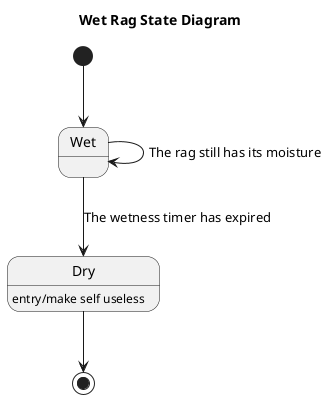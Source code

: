@startuml rag
title Wet Rag State Diagram

[*] --> Wet
Wet --> Wet: The rag still has its moisture
Wet --> Dry: The wetness timer has expired
Dry --> [*]

Dry: entry/make self useless
@enduml